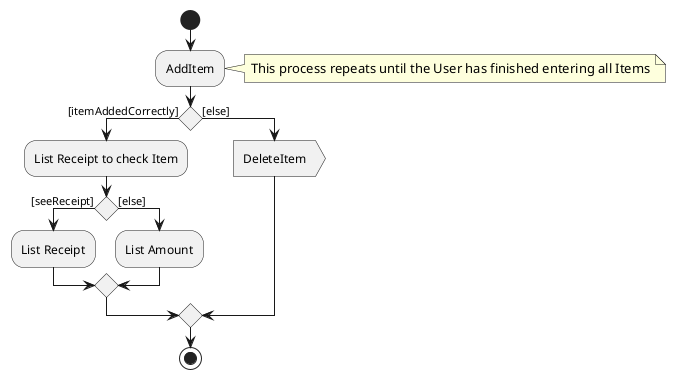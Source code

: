 @startuml
start
:AddItem;
note right: This process repeats until the User has finished entering all Items

if () then ([itemAddedCorrectly])
  :List Receipt to check Item;


  if () then ([seeReceipt])
    :List Receipt;
  else ([else])
    :List Amount;
  endif

else ([else])
  :DeleteItem>
endif
stop


@enduml